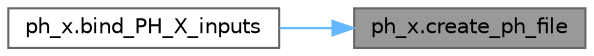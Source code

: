 digraph "ph_x.create_ph_file"
{
 // LATEX_PDF_SIZE
  bgcolor="transparent";
  edge [fontname=Helvetica,fontsize=10,labelfontname=Helvetica,labelfontsize=10];
  node [fontname=Helvetica,fontsize=10,shape=box,height=0.2,width=0.4];
  rankdir="RL";
  Node1 [label="ph_x.create_ph_file",height=0.2,width=0.4,color="gray40", fillcolor="grey60", style="filled", fontcolor="black",tooltip=" "];
  Node1 -> Node2 [dir="back",color="steelblue1",style="solid"];
  Node2 [label="ph_x.bind_PH_X_inputs",height=0.2,width=0.4,color="grey40", fillcolor="white", style="filled",URL="$df/d6e/namespaceph__x.html#a7e3c5adb8191e51939fc4410b155b5f4",tooltip=" "];
}

